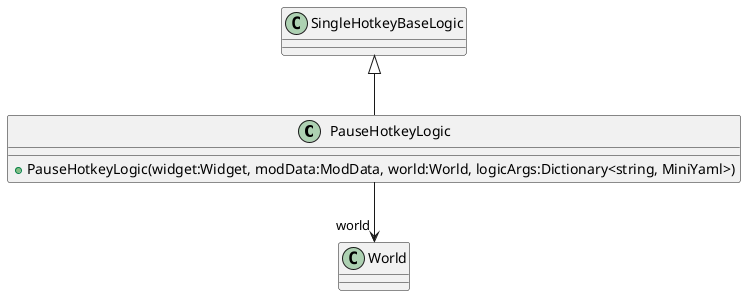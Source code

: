@startuml
class PauseHotkeyLogic {
    + PauseHotkeyLogic(widget:Widget, modData:ModData, world:World, logicArgs:Dictionary<string, MiniYaml>)
}
SingleHotkeyBaseLogic <|-- PauseHotkeyLogic
PauseHotkeyLogic --> "world" World
@enduml
